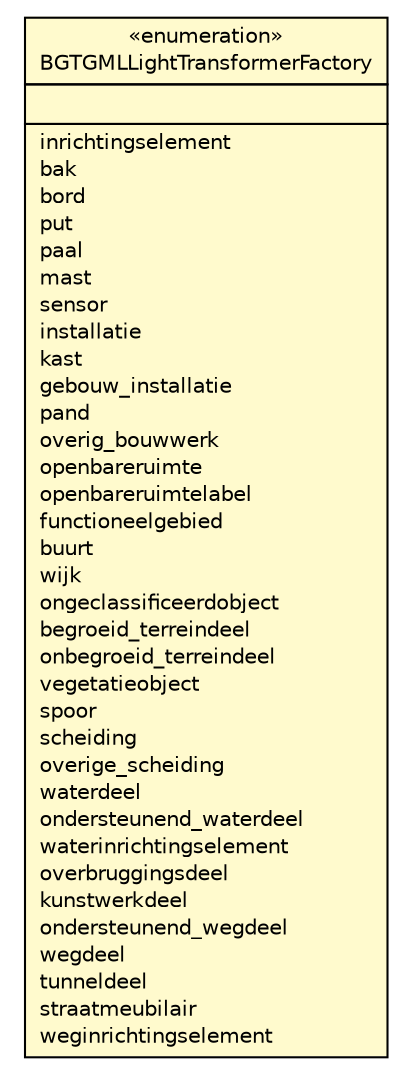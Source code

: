 #!/usr/local/bin/dot
#
# Class diagram 
# Generated by UMLGraph version R5_6-24-gf6e263 (http://www.umlgraph.org/)
#

digraph G {
	edge [fontname="Helvetica",fontsize=10,labelfontname="Helvetica",labelfontsize=10];
	node [fontname="Helvetica",fontsize=10,shape=plaintext];
	nodesep=0.25;
	ranksep=0.5;
	// nl.b3p.brmo.loader.gml.BGTGMLLightTransformerFactory
	c301 [label=<<table title="nl.b3p.brmo.loader.gml.BGTGMLLightTransformerFactory" border="0" cellborder="1" cellspacing="0" cellpadding="2" port="p" bgcolor="lemonChiffon" href="./BGTGMLLightTransformerFactory.html">
		<tr><td><table border="0" cellspacing="0" cellpadding="1">
<tr><td align="center" balign="center"> &#171;enumeration&#187; </td></tr>
<tr><td align="center" balign="center"> BGTGMLLightTransformerFactory </td></tr>
		</table></td></tr>
		<tr><td><table border="0" cellspacing="0" cellpadding="1">
<tr><td align="left" balign="left">  </td></tr>
		</table></td></tr>
		<tr><td><table border="0" cellspacing="0" cellpadding="1">
<tr><td align="left" balign="left"> inrichtingselement </td></tr>
<tr><td align="left" balign="left"> bak </td></tr>
<tr><td align="left" balign="left"> bord </td></tr>
<tr><td align="left" balign="left"> put </td></tr>
<tr><td align="left" balign="left"> paal </td></tr>
<tr><td align="left" balign="left"> mast </td></tr>
<tr><td align="left" balign="left"> sensor </td></tr>
<tr><td align="left" balign="left"> installatie </td></tr>
<tr><td align="left" balign="left"> kast </td></tr>
<tr><td align="left" balign="left"> gebouw_installatie </td></tr>
<tr><td align="left" balign="left"> pand </td></tr>
<tr><td align="left" balign="left"> overig_bouwwerk </td></tr>
<tr><td align="left" balign="left"> openbareruimte </td></tr>
<tr><td align="left" balign="left"> openbareruimtelabel </td></tr>
<tr><td align="left" balign="left"> functioneelgebied </td></tr>
<tr><td align="left" balign="left"> buurt </td></tr>
<tr><td align="left" balign="left"> wijk </td></tr>
<tr><td align="left" balign="left"> ongeclassificeerdobject </td></tr>
<tr><td align="left" balign="left"> begroeid_terreindeel </td></tr>
<tr><td align="left" balign="left"> onbegroeid_terreindeel </td></tr>
<tr><td align="left" balign="left"> vegetatieobject </td></tr>
<tr><td align="left" balign="left"> spoor </td></tr>
<tr><td align="left" balign="left"> scheiding </td></tr>
<tr><td align="left" balign="left"> overige_scheiding </td></tr>
<tr><td align="left" balign="left"> waterdeel </td></tr>
<tr><td align="left" balign="left"> ondersteunend_waterdeel </td></tr>
<tr><td align="left" balign="left"> waterinrichtingselement </td></tr>
<tr><td align="left" balign="left"> overbruggingsdeel </td></tr>
<tr><td align="left" balign="left"> kunstwerkdeel </td></tr>
<tr><td align="left" balign="left"> ondersteunend_wegdeel </td></tr>
<tr><td align="left" balign="left"> wegdeel </td></tr>
<tr><td align="left" balign="left"> tunneldeel </td></tr>
<tr><td align="left" balign="left"> straatmeubilair </td></tr>
<tr><td align="left" balign="left"> weginrichtingselement </td></tr>
		</table></td></tr>
		</table>>, URL="./BGTGMLLightTransformerFactory.html", fontname="Helvetica", fontcolor="black", fontsize=10.0];
}

